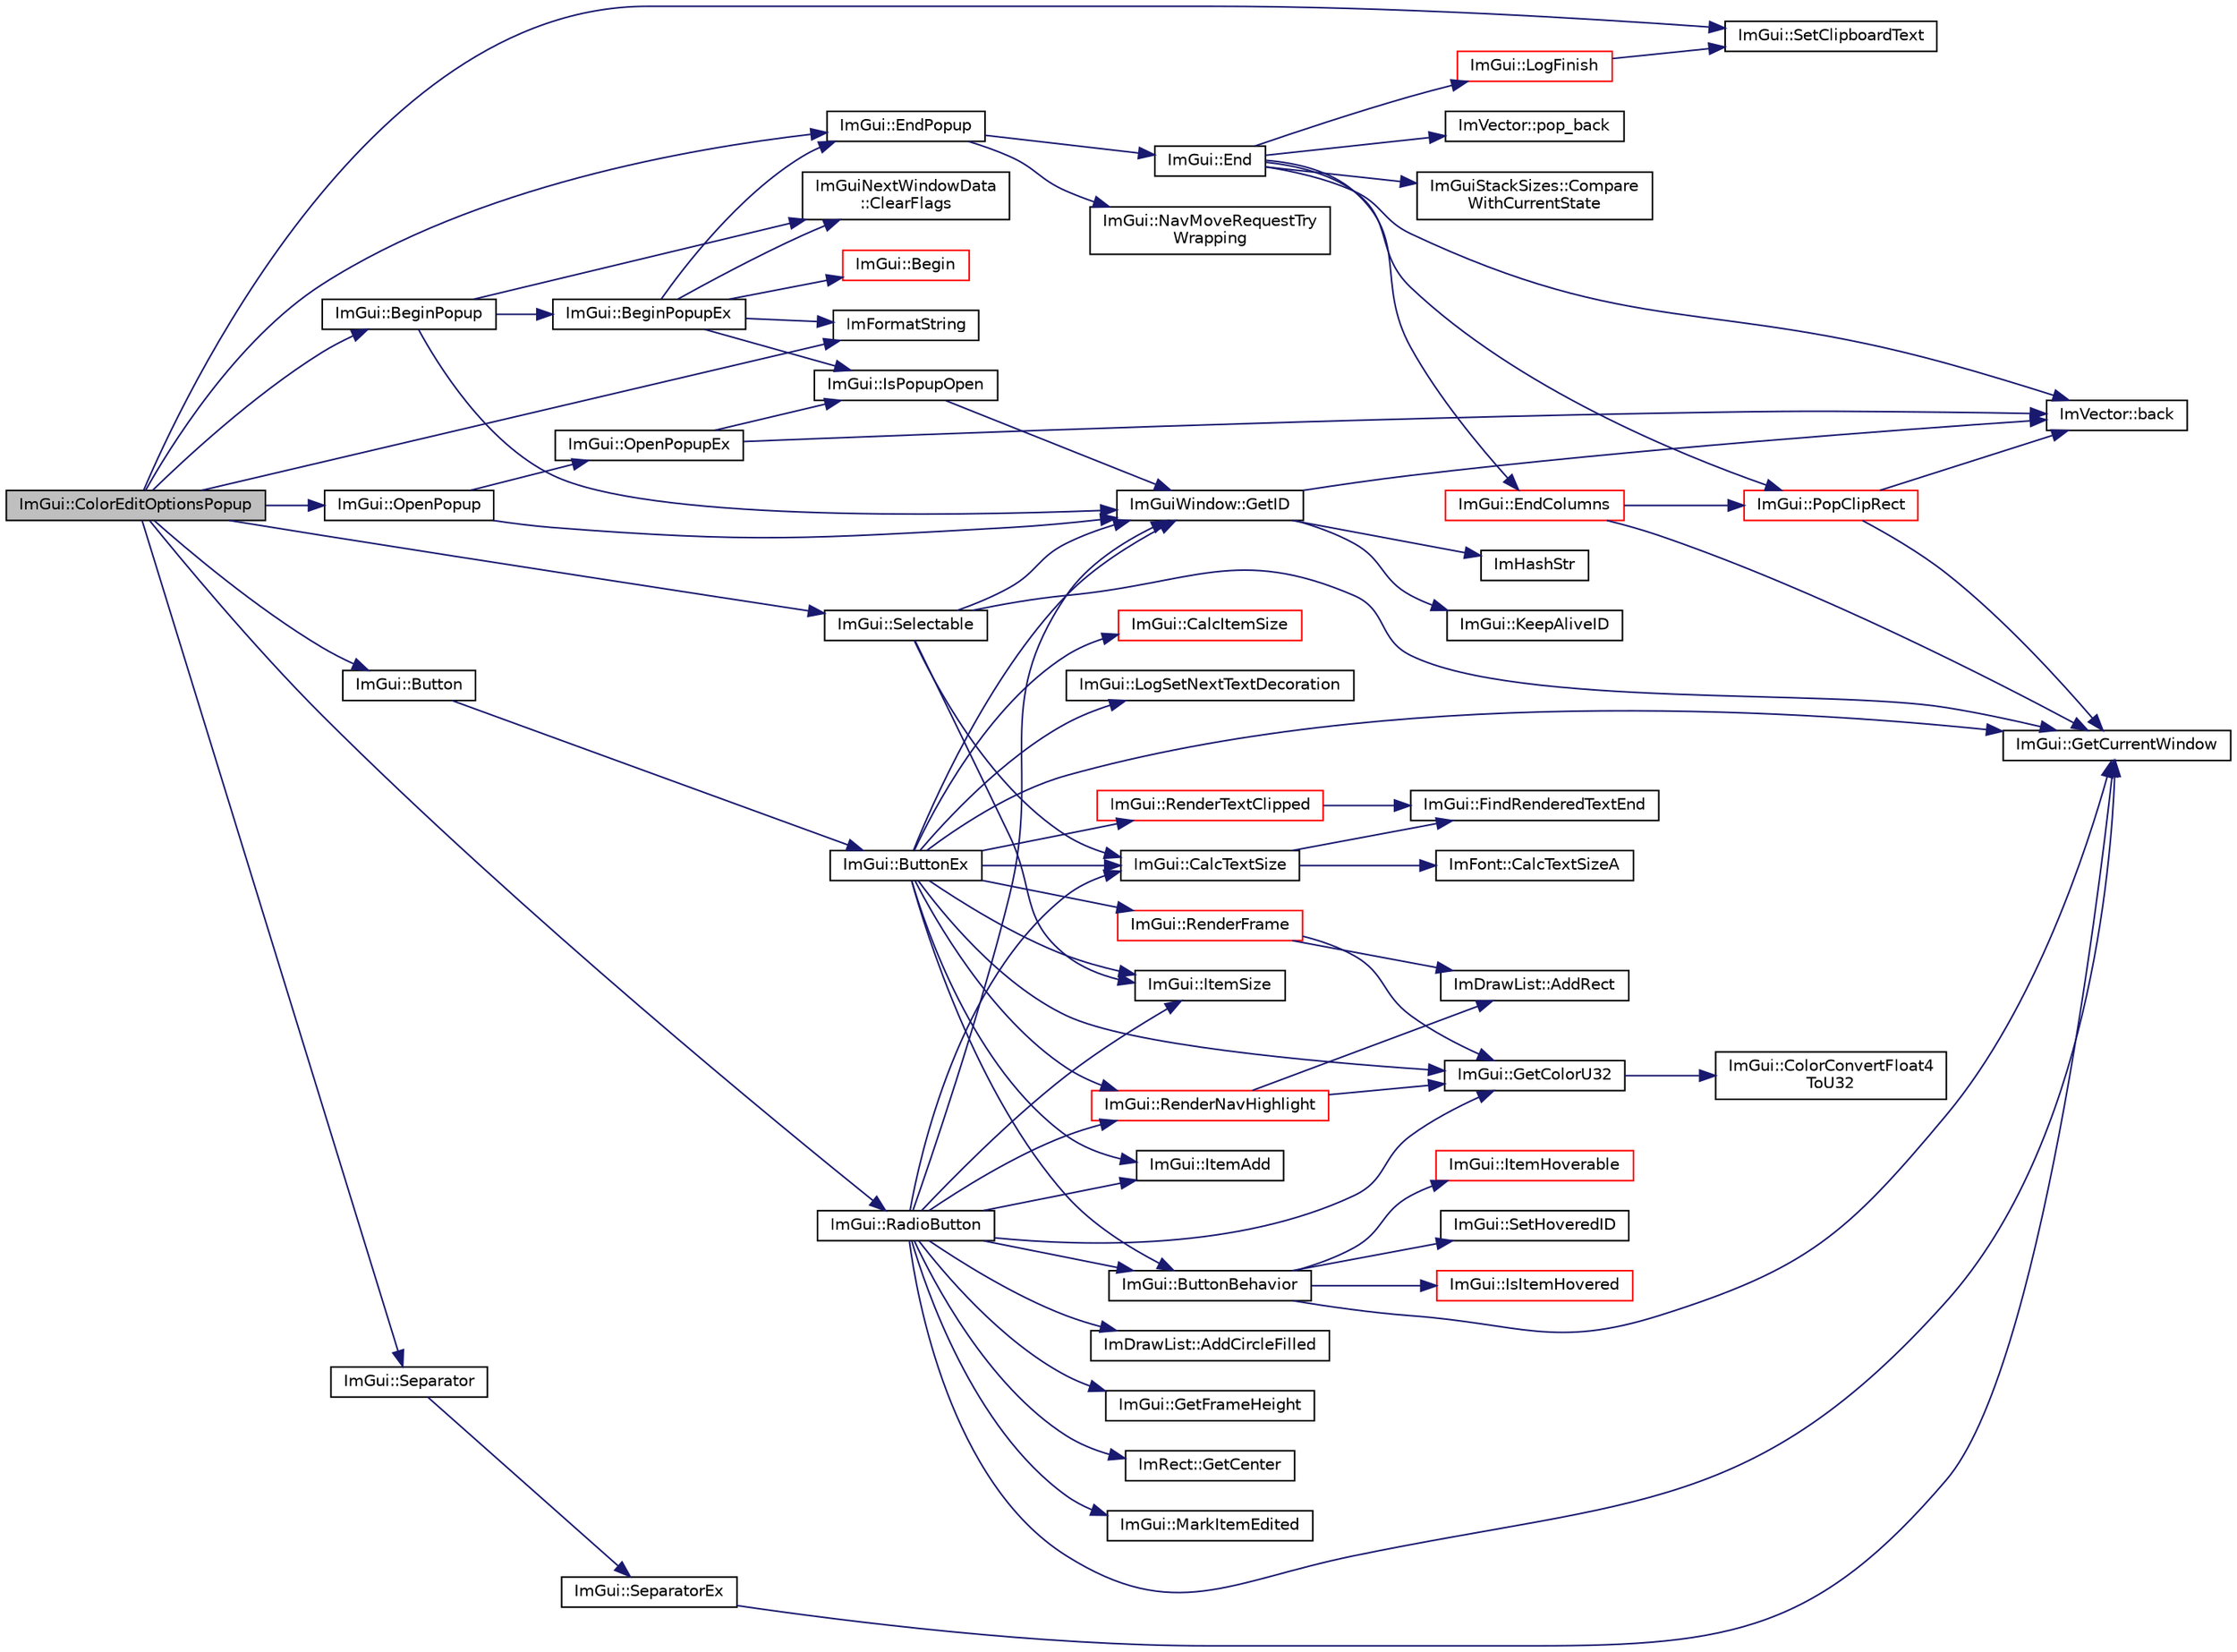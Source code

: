 digraph "ImGui::ColorEditOptionsPopup"
{
 // LATEX_PDF_SIZE
  edge [fontname="Helvetica",fontsize="10",labelfontname="Helvetica",labelfontsize="10"];
  node [fontname="Helvetica",fontsize="10",shape=record];
  rankdir="LR";
  Node1 [label="ImGui::ColorEditOptionsPopup",height=0.2,width=0.4,color="black", fillcolor="grey75", style="filled", fontcolor="black",tooltip=" "];
  Node1 -> Node2 [color="midnightblue",fontsize="10",style="solid"];
  Node2 [label="ImGui::BeginPopup",height=0.2,width=0.4,color="black", fillcolor="white", style="filled",URL="$namespace_im_gui.html#a10e213926d8ca212266bc5fbded1e026",tooltip=" "];
  Node2 -> Node3 [color="midnightblue",fontsize="10",style="solid"];
  Node3 [label="ImGui::BeginPopupEx",height=0.2,width=0.4,color="black", fillcolor="white", style="filled",URL="$namespace_im_gui.html#a89da3a22300e8293257b6cfdf1b83b7a",tooltip=" "];
  Node3 -> Node4 [color="midnightblue",fontsize="10",style="solid"];
  Node4 [label="ImGui::Begin",height=0.2,width=0.4,color="red", fillcolor="white", style="filled",URL="$namespace_im_gui.html#a581e58db0bc930bafa4a5d23093a2b99",tooltip=" "];
  Node3 -> Node9 [color="midnightblue",fontsize="10",style="solid"];
  Node9 [label="ImGuiNextWindowData\l::ClearFlags",height=0.2,width=0.4,color="black", fillcolor="white", style="filled",URL="$struct_im_gui_next_window_data.html#a9543431fafe3d0627fdecc5fa839487c",tooltip=" "];
  Node3 -> Node10 [color="midnightblue",fontsize="10",style="solid"];
  Node10 [label="ImGui::EndPopup",height=0.2,width=0.4,color="black", fillcolor="white", style="filled",URL="$namespace_im_gui.html#aa6a9b5696f2ea7eed7683425fc77b8f2",tooltip=" "];
  Node10 -> Node11 [color="midnightblue",fontsize="10",style="solid"];
  Node11 [label="ImGui::End",height=0.2,width=0.4,color="black", fillcolor="white", style="filled",URL="$namespace_im_gui.html#a5479d93794a004c67ceb6d13f37c8254",tooltip=" "];
  Node11 -> Node12 [color="midnightblue",fontsize="10",style="solid"];
  Node12 [label="ImVector::back",height=0.2,width=0.4,color="black", fillcolor="white", style="filled",URL="$struct_im_vector.html#a6da15f3c402099ed57078835ab942f8e",tooltip=" "];
  Node11 -> Node13 [color="midnightblue",fontsize="10",style="solid"];
  Node13 [label="ImGuiStackSizes::Compare\lWithCurrentState",height=0.2,width=0.4,color="black", fillcolor="white", style="filled",URL="$struct_im_gui_stack_sizes.html#aff8cf412bfbdf0a936cae963c25fac55",tooltip=" "];
  Node11 -> Node14 [color="midnightblue",fontsize="10",style="solid"];
  Node14 [label="ImGui::EndColumns",height=0.2,width=0.4,color="red", fillcolor="white", style="filled",URL="$namespace_im_gui.html#af93bed3bce5475fe4d525d744f16aa20",tooltip=" "];
  Node14 -> Node15 [color="midnightblue",fontsize="10",style="solid"];
  Node15 [label="ImGui::GetCurrentWindow",height=0.2,width=0.4,color="black", fillcolor="white", style="filled",URL="$namespace_im_gui.html#a7ceba68eca2b09fb6bf1ad88037e6203",tooltip=" "];
  Node14 -> Node22 [color="midnightblue",fontsize="10",style="solid"];
  Node22 [label="ImGui::PopClipRect",height=0.2,width=0.4,color="red", fillcolor="white", style="filled",URL="$namespace_im_gui.html#aef1c8a6e5a3c70cb10d03d2a2a66dfd8",tooltip=" "];
  Node22 -> Node12 [color="midnightblue",fontsize="10",style="solid"];
  Node22 -> Node15 [color="midnightblue",fontsize="10",style="solid"];
  Node11 -> Node25 [color="midnightblue",fontsize="10",style="solid"];
  Node25 [label="ImGui::LogFinish",height=0.2,width=0.4,color="red", fillcolor="white", style="filled",URL="$namespace_im_gui.html#a2ebcd048d1ca025fb972e1c2e920e3f3",tooltip=" "];
  Node25 -> Node33 [color="midnightblue",fontsize="10",style="solid"];
  Node33 [label="ImGui::SetClipboardText",height=0.2,width=0.4,color="black", fillcolor="white", style="filled",URL="$namespace_im_gui.html#aa4824a1b351c063b4aff9b9f4fb5fd4d",tooltip=" "];
  Node11 -> Node20 [color="midnightblue",fontsize="10",style="solid"];
  Node20 [label="ImVector::pop_back",height=0.2,width=0.4,color="black", fillcolor="white", style="filled",URL="$struct_im_vector.html#a3db7ce62d3c429effdb893fbf7148c1c",tooltip=" "];
  Node11 -> Node22 [color="midnightblue",fontsize="10",style="solid"];
  Node10 -> Node34 [color="midnightblue",fontsize="10",style="solid"];
  Node34 [label="ImGui::NavMoveRequestTry\lWrapping",height=0.2,width=0.4,color="black", fillcolor="white", style="filled",URL="$namespace_im_gui.html#a95a9a1a5411cccb918fc29a0b0d3f953",tooltip=" "];
  Node3 -> Node35 [color="midnightblue",fontsize="10",style="solid"];
  Node35 [label="ImFormatString",height=0.2,width=0.4,color="black", fillcolor="white", style="filled",URL="$imgui_8cpp.html#a75ccaf7d676b1f567ba888ae42ac3809",tooltip=" "];
  Node3 -> Node36 [color="midnightblue",fontsize="10",style="solid"];
  Node36 [label="ImGui::IsPopupOpen",height=0.2,width=0.4,color="black", fillcolor="white", style="filled",URL="$namespace_im_gui.html#a0e351145d0936e79948094166757712e",tooltip=" "];
  Node36 -> Node37 [color="midnightblue",fontsize="10",style="solid"];
  Node37 [label="ImGuiWindow::GetID",height=0.2,width=0.4,color="black", fillcolor="white", style="filled",URL="$struct_im_gui_window.html#a66400a63bc0b54d7d29e08d1b1b1a42b",tooltip=" "];
  Node37 -> Node12 [color="midnightblue",fontsize="10",style="solid"];
  Node37 -> Node8 [color="midnightblue",fontsize="10",style="solid"];
  Node8 [label="ImHashStr",height=0.2,width=0.4,color="black", fillcolor="white", style="filled",URL="$imgui_8cpp.html#acd1b12694d0365b516bf7373f182eeee",tooltip=" "];
  Node37 -> Node38 [color="midnightblue",fontsize="10",style="solid"];
  Node38 [label="ImGui::KeepAliveID",height=0.2,width=0.4,color="black", fillcolor="white", style="filled",URL="$namespace_im_gui.html#a85a245c78a9f7c351636bdad6e60c488",tooltip=" "];
  Node2 -> Node9 [color="midnightblue",fontsize="10",style="solid"];
  Node2 -> Node37 [color="midnightblue",fontsize="10",style="solid"];
  Node1 -> Node39 [color="midnightblue",fontsize="10",style="solid"];
  Node39 [label="ImGui::Button",height=0.2,width=0.4,color="black", fillcolor="white", style="filled",URL="$namespace_im_gui.html#a38094c568ce398db5a3abb9d3ac92030",tooltip=" "];
  Node39 -> Node40 [color="midnightblue",fontsize="10",style="solid"];
  Node40 [label="ImGui::ButtonEx",height=0.2,width=0.4,color="black", fillcolor="white", style="filled",URL="$namespace_im_gui.html#ae479220c66b039874c6e4c9e9b22849f",tooltip=" "];
  Node40 -> Node41 [color="midnightblue",fontsize="10",style="solid"];
  Node41 [label="ImGui::ButtonBehavior",height=0.2,width=0.4,color="black", fillcolor="white", style="filled",URL="$namespace_im_gui.html#a65a4f18b1bc8ce0f351687922089f374",tooltip=" "];
  Node41 -> Node15 [color="midnightblue",fontsize="10",style="solid"];
  Node41 -> Node42 [color="midnightblue",fontsize="10",style="solid"];
  Node42 [label="ImGui::IsItemHovered",height=0.2,width=0.4,color="red", fillcolor="white", style="filled",URL="$namespace_im_gui.html#ac9a400eff3a9561d95e80486c52a660b",tooltip=" "];
  Node41 -> Node44 [color="midnightblue",fontsize="10",style="solid"];
  Node44 [label="ImGui::ItemHoverable",height=0.2,width=0.4,color="red", fillcolor="white", style="filled",URL="$namespace_im_gui.html#a488b86a9f235923304186fb86ff64ffb",tooltip=" "];
  Node41 -> Node48 [color="midnightblue",fontsize="10",style="solid"];
  Node48 [label="ImGui::SetHoveredID",height=0.2,width=0.4,color="black", fillcolor="white", style="filled",URL="$namespace_im_gui.html#aba1f0c75d6f98702e6b02eb1bc30d915",tooltip=" "];
  Node40 -> Node49 [color="midnightblue",fontsize="10",style="solid"];
  Node49 [label="ImGui::CalcItemSize",height=0.2,width=0.4,color="red", fillcolor="white", style="filled",URL="$namespace_im_gui.html#acaef0497f7982dd98bf215e50129cd9b",tooltip=" "];
  Node40 -> Node51 [color="midnightblue",fontsize="10",style="solid"];
  Node51 [label="ImGui::CalcTextSize",height=0.2,width=0.4,color="black", fillcolor="white", style="filled",URL="$namespace_im_gui.html#a848b9db6cc4a186751c0ecebcaadc33b",tooltip=" "];
  Node51 -> Node52 [color="midnightblue",fontsize="10",style="solid"];
  Node52 [label="ImFont::CalcTextSizeA",height=0.2,width=0.4,color="black", fillcolor="white", style="filled",URL="$struct_im_font.html#ad67f64fd206ad197f4b93b1a1ae27cfe",tooltip=" "];
  Node51 -> Node53 [color="midnightblue",fontsize="10",style="solid"];
  Node53 [label="ImGui::FindRenderedTextEnd",height=0.2,width=0.4,color="black", fillcolor="white", style="filled",URL="$namespace_im_gui.html#a7671e1dbc803a31b06081b52a771d83f",tooltip=" "];
  Node40 -> Node54 [color="midnightblue",fontsize="10",style="solid"];
  Node54 [label="ImGui::GetColorU32",height=0.2,width=0.4,color="black", fillcolor="white", style="filled",URL="$namespace_im_gui.html#a0de2d9bd347d9866511eb8d014e62556",tooltip=" "];
  Node54 -> Node55 [color="midnightblue",fontsize="10",style="solid"];
  Node55 [label="ImGui::ColorConvertFloat4\lToU32",height=0.2,width=0.4,color="black", fillcolor="white", style="filled",URL="$namespace_im_gui.html#abe2691de0b1a71c774ab24cc91564a94",tooltip=" "];
  Node40 -> Node15 [color="midnightblue",fontsize="10",style="solid"];
  Node40 -> Node37 [color="midnightblue",fontsize="10",style="solid"];
  Node40 -> Node56 [color="midnightblue",fontsize="10",style="solid"];
  Node56 [label="ImGui::ItemAdd",height=0.2,width=0.4,color="black", fillcolor="white", style="filled",URL="$namespace_im_gui.html#a03440eafb6ce299fcb92b2d2cda147a5",tooltip=" "];
  Node40 -> Node57 [color="midnightblue",fontsize="10",style="solid"];
  Node57 [label="ImGui::ItemSize",height=0.2,width=0.4,color="black", fillcolor="white", style="filled",URL="$namespace_im_gui.html#aeeb1ec6ae6548173dbf813e7df538c48",tooltip=" "];
  Node40 -> Node58 [color="midnightblue",fontsize="10",style="solid"];
  Node58 [label="ImGui::LogSetNextTextDecoration",height=0.2,width=0.4,color="black", fillcolor="white", style="filled",URL="$namespace_im_gui.html#a66bc1e61bff5f2170bcd2d7d071eaa22",tooltip=" "];
  Node40 -> Node59 [color="midnightblue",fontsize="10",style="solid"];
  Node59 [label="ImGui::RenderFrame",height=0.2,width=0.4,color="red", fillcolor="white", style="filled",URL="$namespace_im_gui.html#a621ba649568ede3939d4f10d83b86d04",tooltip=" "];
  Node59 -> Node60 [color="midnightblue",fontsize="10",style="solid"];
  Node60 [label="ImDrawList::AddRect",height=0.2,width=0.4,color="black", fillcolor="white", style="filled",URL="$struct_im_draw_list.html#ad96f10a3e954fe0c5b7c96d4e205af7b",tooltip=" "];
  Node59 -> Node54 [color="midnightblue",fontsize="10",style="solid"];
  Node40 -> Node62 [color="midnightblue",fontsize="10",style="solid"];
  Node62 [label="ImGui::RenderNavHighlight",height=0.2,width=0.4,color="red", fillcolor="white", style="filled",URL="$namespace_im_gui.html#afc84af0481214603f058b6ee31d20855",tooltip=" "];
  Node62 -> Node60 [color="midnightblue",fontsize="10",style="solid"];
  Node62 -> Node54 [color="midnightblue",fontsize="10",style="solid"];
  Node40 -> Node64 [color="midnightblue",fontsize="10",style="solid"];
  Node64 [label="ImGui::RenderTextClipped",height=0.2,width=0.4,color="red", fillcolor="white", style="filled",URL="$namespace_im_gui.html#ab362eafae794c7364a6b96ea06f38eb9",tooltip=" "];
  Node64 -> Node53 [color="midnightblue",fontsize="10",style="solid"];
  Node1 -> Node10 [color="midnightblue",fontsize="10",style="solid"];
  Node1 -> Node35 [color="midnightblue",fontsize="10",style="solid"];
  Node1 -> Node68 [color="midnightblue",fontsize="10",style="solid"];
  Node68 [label="ImGui::OpenPopup",height=0.2,width=0.4,color="black", fillcolor="white", style="filled",URL="$namespace_im_gui.html#a9e1be94ca8c4d48a20b230cdfc9b18c5",tooltip=" "];
  Node68 -> Node37 [color="midnightblue",fontsize="10",style="solid"];
  Node68 -> Node69 [color="midnightblue",fontsize="10",style="solid"];
  Node69 [label="ImGui::OpenPopupEx",height=0.2,width=0.4,color="black", fillcolor="white", style="filled",URL="$namespace_im_gui.html#ac1570338b44e1f1311055db7ae41c47b",tooltip=" "];
  Node69 -> Node12 [color="midnightblue",fontsize="10",style="solid"];
  Node69 -> Node36 [color="midnightblue",fontsize="10",style="solid"];
  Node1 -> Node70 [color="midnightblue",fontsize="10",style="solid"];
  Node70 [label="ImGui::RadioButton",height=0.2,width=0.4,color="black", fillcolor="white", style="filled",URL="$namespace_im_gui.html#a6b146763845cbad5a4144772279631bc",tooltip=" "];
  Node70 -> Node71 [color="midnightblue",fontsize="10",style="solid"];
  Node71 [label="ImDrawList::AddCircleFilled",height=0.2,width=0.4,color="black", fillcolor="white", style="filled",URL="$struct_im_draw_list.html#aef950cf8b0293b2c5e4708af72de045b",tooltip=" "];
  Node70 -> Node41 [color="midnightblue",fontsize="10",style="solid"];
  Node70 -> Node51 [color="midnightblue",fontsize="10",style="solid"];
  Node70 -> Node72 [color="midnightblue",fontsize="10",style="solid"];
  Node72 [label="ImRect::GetCenter",height=0.2,width=0.4,color="black", fillcolor="white", style="filled",URL="$struct_im_rect.html#aae13f8003184fd84f29d27c3c074cf43",tooltip=" "];
  Node70 -> Node54 [color="midnightblue",fontsize="10",style="solid"];
  Node70 -> Node15 [color="midnightblue",fontsize="10",style="solid"];
  Node70 -> Node73 [color="midnightblue",fontsize="10",style="solid"];
  Node73 [label="ImGui::GetFrameHeight",height=0.2,width=0.4,color="black", fillcolor="white", style="filled",URL="$namespace_im_gui.html#ae560f17cf3262017cee888d1eb77f294",tooltip=" "];
  Node70 -> Node37 [color="midnightblue",fontsize="10",style="solid"];
  Node70 -> Node56 [color="midnightblue",fontsize="10",style="solid"];
  Node70 -> Node57 [color="midnightblue",fontsize="10",style="solid"];
  Node70 -> Node74 [color="midnightblue",fontsize="10",style="solid"];
  Node74 [label="ImGui::MarkItemEdited",height=0.2,width=0.4,color="black", fillcolor="white", style="filled",URL="$namespace_im_gui.html#a83036681a36fbee2d35b5b57a1ef72e6",tooltip=" "];
  Node70 -> Node62 [color="midnightblue",fontsize="10",style="solid"];
  Node1 -> Node75 [color="midnightblue",fontsize="10",style="solid"];
  Node75 [label="ImGui::Selectable",height=0.2,width=0.4,color="black", fillcolor="white", style="filled",URL="$namespace_im_gui.html#af98575238bda183a523df19fb447af60",tooltip=" "];
  Node75 -> Node51 [color="midnightblue",fontsize="10",style="solid"];
  Node75 -> Node15 [color="midnightblue",fontsize="10",style="solid"];
  Node75 -> Node37 [color="midnightblue",fontsize="10",style="solid"];
  Node75 -> Node57 [color="midnightblue",fontsize="10",style="solid"];
  Node1 -> Node76 [color="midnightblue",fontsize="10",style="solid"];
  Node76 [label="ImGui::Separator",height=0.2,width=0.4,color="black", fillcolor="white", style="filled",URL="$namespace_im_gui.html#a191123597a5084d003c8beac7eeb029e",tooltip=" "];
  Node76 -> Node77 [color="midnightblue",fontsize="10",style="solid"];
  Node77 [label="ImGui::SeparatorEx",height=0.2,width=0.4,color="black", fillcolor="white", style="filled",URL="$namespace_im_gui.html#ae997d49ef4c09fb4934befb88c3c94c2",tooltip=" "];
  Node77 -> Node15 [color="midnightblue",fontsize="10",style="solid"];
  Node1 -> Node33 [color="midnightblue",fontsize="10",style="solid"];
}
